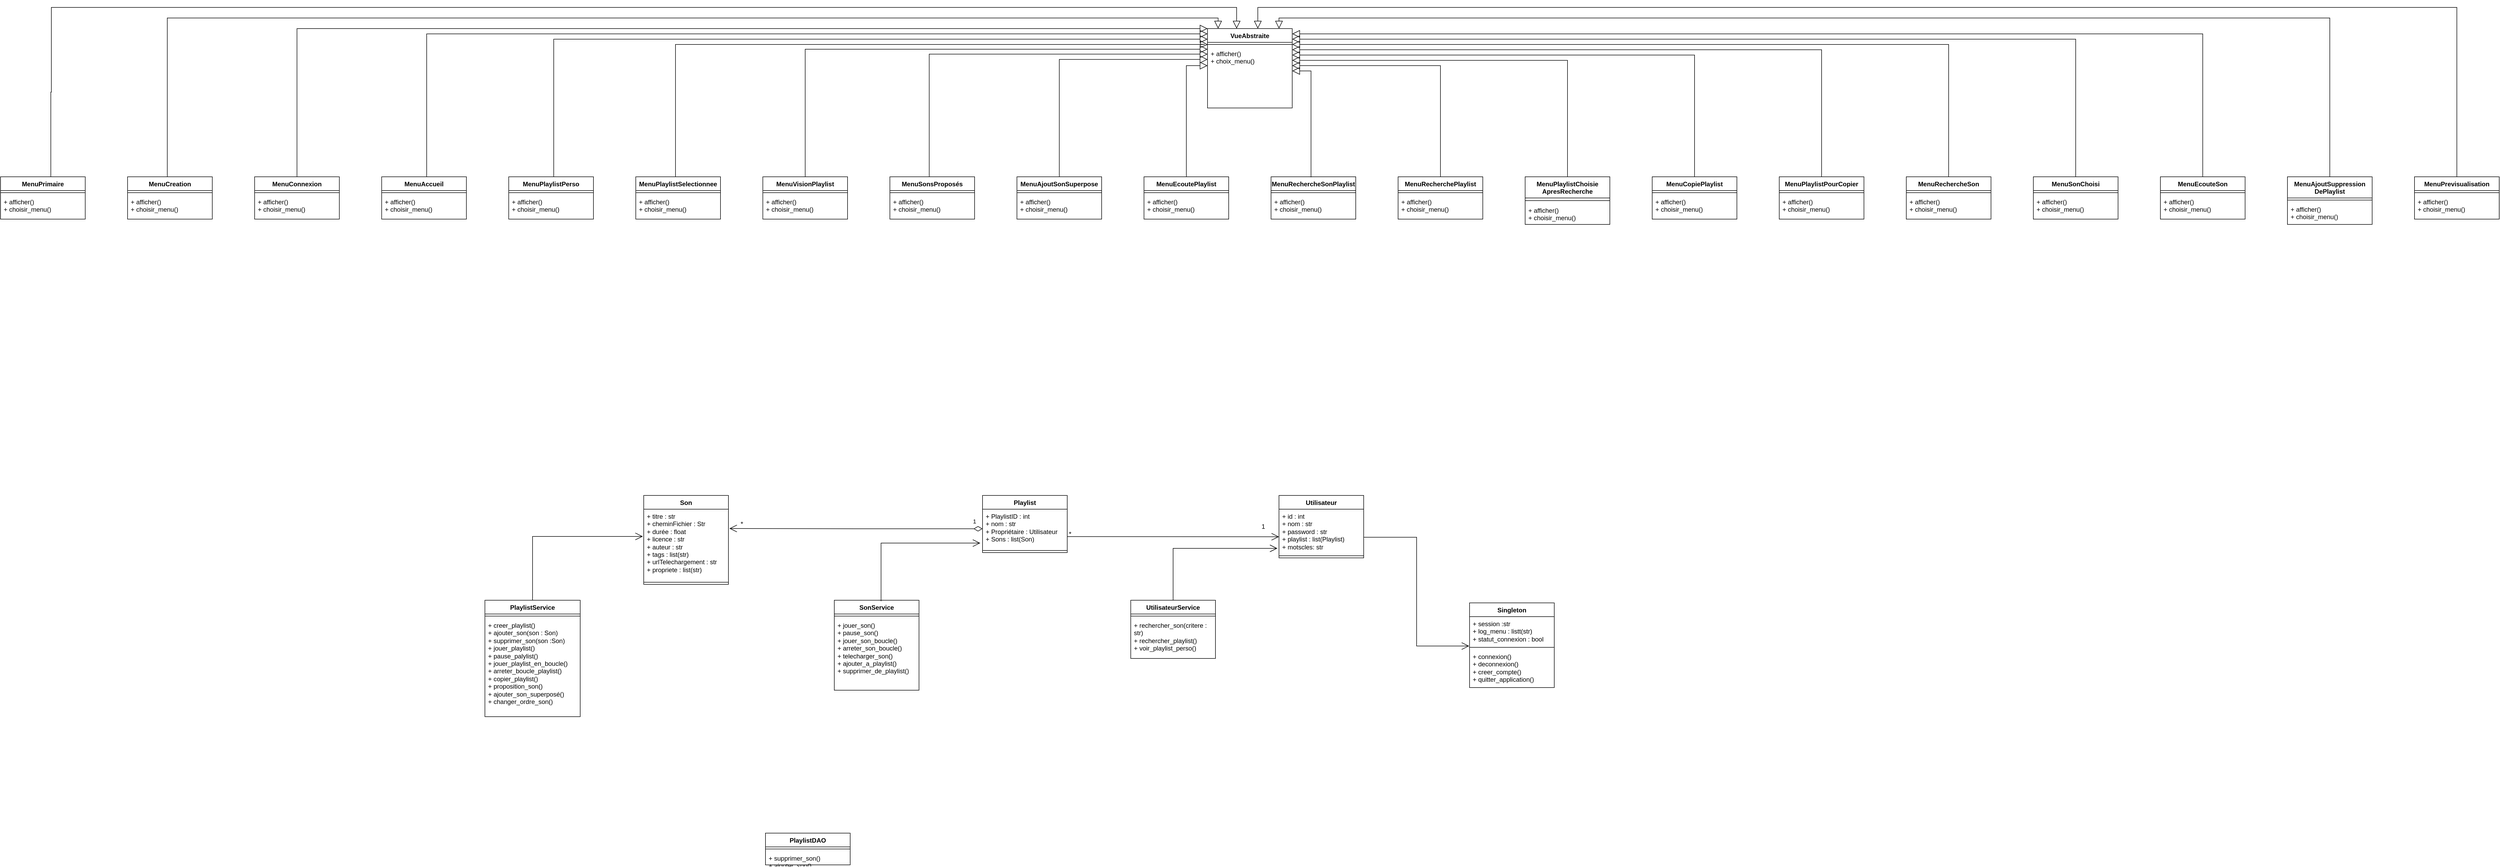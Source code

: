 <mxfile version="24.7.16">
  <diagram name="Page-1" id="YkMm7Xs3fdO-WcoQ4UKy">
    <mxGraphModel dx="5737" dy="1729" grid="1" gridSize="10" guides="1" tooltips="1" connect="1" arrows="1" fold="1" page="1" pageScale="1" pageWidth="850" pageHeight="1100" math="0" shadow="0">
      <root>
        <mxCell id="0" />
        <mxCell id="1" parent="0" />
        <mxCell id="OBUzETuTwTT7FDYmg9QH-1" value="VueAbstraite" style="swimlane;fontStyle=1;align=center;verticalAlign=top;childLayout=stackLayout;horizontal=1;startSize=26;horizontalStack=0;resizeParent=1;resizeParentMax=0;resizeLast=0;collapsible=1;marginBottom=0;whiteSpace=wrap;html=1;" parent="1" vertex="1">
          <mxGeometry x="345" y="80" width="160" height="150" as="geometry">
            <mxRectangle x="400" y="70" width="110" height="30" as="alternateBounds" />
          </mxGeometry>
        </mxCell>
        <mxCell id="OBUzETuTwTT7FDYmg9QH-3" value="" style="line;strokeWidth=1;fillColor=none;align=left;verticalAlign=middle;spacingTop=-1;spacingLeft=3;spacingRight=3;rotatable=0;labelPosition=right;points=[];portConstraint=eastwest;strokeColor=inherit;" parent="OBUzETuTwTT7FDYmg9QH-1" vertex="1">
          <mxGeometry y="26" width="160" height="8" as="geometry" />
        </mxCell>
        <mxCell id="OBUzETuTwTT7FDYmg9QH-4" value="+ afficher()&lt;div&gt;+ choix_menu()&lt;/div&gt;&lt;div&gt;&lt;br&gt;&lt;/div&gt;" style="text;strokeColor=none;fillColor=none;align=left;verticalAlign=top;spacingLeft=4;spacingRight=4;overflow=hidden;rotatable=0;points=[[0,0.5],[1,0.5]];portConstraint=eastwest;whiteSpace=wrap;html=1;" parent="OBUzETuTwTT7FDYmg9QH-1" vertex="1">
          <mxGeometry y="34" width="160" height="116" as="geometry" />
        </mxCell>
        <mxCell id="_fAM4kKF878NXFwFGAGp-5" value="MenuPrimaire" style="swimlane;fontStyle=1;align=center;verticalAlign=top;childLayout=stackLayout;horizontal=1;startSize=26;horizontalStack=0;resizeParent=1;resizeParentMax=0;resizeLast=0;collapsible=1;marginBottom=0;whiteSpace=wrap;html=1;" vertex="1" parent="1">
          <mxGeometry x="-1935" y="360" width="160" height="80" as="geometry" />
        </mxCell>
        <mxCell id="_fAM4kKF878NXFwFGAGp-7" value="" style="line;strokeWidth=1;fillColor=none;align=left;verticalAlign=middle;spacingTop=-1;spacingLeft=3;spacingRight=3;rotatable=0;labelPosition=right;points=[];portConstraint=eastwest;strokeColor=inherit;" vertex="1" parent="_fAM4kKF878NXFwFGAGp-5">
          <mxGeometry y="26" width="160" height="8" as="geometry" />
        </mxCell>
        <mxCell id="_fAM4kKF878NXFwFGAGp-8" value="+ afficher()&lt;div&gt;+ choisir_menu()&lt;/div&gt;&lt;div&gt;&lt;br&gt;&lt;/div&gt;" style="text;strokeColor=none;fillColor=none;align=left;verticalAlign=top;spacingLeft=4;spacingRight=4;overflow=hidden;rotatable=0;points=[[0,0.5],[1,0.5]];portConstraint=eastwest;whiteSpace=wrap;html=1;" vertex="1" parent="_fAM4kKF878NXFwFGAGp-5">
          <mxGeometry y="34" width="160" height="46" as="geometry" />
        </mxCell>
        <mxCell id="_fAM4kKF878NXFwFGAGp-9" value="MenuCreation" style="swimlane;fontStyle=1;align=center;verticalAlign=top;childLayout=stackLayout;horizontal=1;startSize=26;horizontalStack=0;resizeParent=1;resizeParentMax=0;resizeLast=0;collapsible=1;marginBottom=0;whiteSpace=wrap;html=1;" vertex="1" parent="1">
          <mxGeometry x="-1695" y="360" width="160" height="80" as="geometry" />
        </mxCell>
        <mxCell id="_fAM4kKF878NXFwFGAGp-10" value="" style="line;strokeWidth=1;fillColor=none;align=left;verticalAlign=middle;spacingTop=-1;spacingLeft=3;spacingRight=3;rotatable=0;labelPosition=right;points=[];portConstraint=eastwest;strokeColor=inherit;" vertex="1" parent="_fAM4kKF878NXFwFGAGp-9">
          <mxGeometry y="26" width="160" height="8" as="geometry" />
        </mxCell>
        <mxCell id="_fAM4kKF878NXFwFGAGp-11" value="+ afficher()&lt;div&gt;+ choisir_menu()&lt;/div&gt;&lt;div&gt;&lt;br&gt;&lt;/div&gt;" style="text;strokeColor=none;fillColor=none;align=left;verticalAlign=top;spacingLeft=4;spacingRight=4;overflow=hidden;rotatable=0;points=[[0,0.5],[1,0.5]];portConstraint=eastwest;whiteSpace=wrap;html=1;" vertex="1" parent="_fAM4kKF878NXFwFGAGp-9">
          <mxGeometry y="34" width="160" height="46" as="geometry" />
        </mxCell>
        <mxCell id="_fAM4kKF878NXFwFGAGp-12" value="MenuConnexion" style="swimlane;fontStyle=1;align=center;verticalAlign=top;childLayout=stackLayout;horizontal=1;startSize=26;horizontalStack=0;resizeParent=1;resizeParentMax=0;resizeLast=0;collapsible=1;marginBottom=0;whiteSpace=wrap;html=1;" vertex="1" parent="1">
          <mxGeometry x="-1455" y="360" width="160" height="80" as="geometry" />
        </mxCell>
        <mxCell id="_fAM4kKF878NXFwFGAGp-13" value="" style="line;strokeWidth=1;fillColor=none;align=left;verticalAlign=middle;spacingTop=-1;spacingLeft=3;spacingRight=3;rotatable=0;labelPosition=right;points=[];portConstraint=eastwest;strokeColor=inherit;" vertex="1" parent="_fAM4kKF878NXFwFGAGp-12">
          <mxGeometry y="26" width="160" height="8" as="geometry" />
        </mxCell>
        <mxCell id="_fAM4kKF878NXFwFGAGp-14" value="+ afficher()&lt;div&gt;+ choisir_menu()&lt;/div&gt;&lt;div&gt;&lt;br&gt;&lt;/div&gt;" style="text;strokeColor=none;fillColor=none;align=left;verticalAlign=top;spacingLeft=4;spacingRight=4;overflow=hidden;rotatable=0;points=[[0,0.5],[1,0.5]];portConstraint=eastwest;whiteSpace=wrap;html=1;" vertex="1" parent="_fAM4kKF878NXFwFGAGp-12">
          <mxGeometry y="34" width="160" height="46" as="geometry" />
        </mxCell>
        <mxCell id="_fAM4kKF878NXFwFGAGp-15" value="MenuAccueil" style="swimlane;fontStyle=1;align=center;verticalAlign=top;childLayout=stackLayout;horizontal=1;startSize=26;horizontalStack=0;resizeParent=1;resizeParentMax=0;resizeLast=0;collapsible=1;marginBottom=0;whiteSpace=wrap;html=1;" vertex="1" parent="1">
          <mxGeometry x="-1215" y="360" width="160" height="80" as="geometry" />
        </mxCell>
        <mxCell id="_fAM4kKF878NXFwFGAGp-16" value="" style="line;strokeWidth=1;fillColor=none;align=left;verticalAlign=middle;spacingTop=-1;spacingLeft=3;spacingRight=3;rotatable=0;labelPosition=right;points=[];portConstraint=eastwest;strokeColor=inherit;" vertex="1" parent="_fAM4kKF878NXFwFGAGp-15">
          <mxGeometry y="26" width="160" height="8" as="geometry" />
        </mxCell>
        <mxCell id="_fAM4kKF878NXFwFGAGp-17" value="+ afficher()&lt;div&gt;+ choisir_menu()&lt;/div&gt;&lt;div&gt;&lt;br&gt;&lt;/div&gt;" style="text;strokeColor=none;fillColor=none;align=left;verticalAlign=top;spacingLeft=4;spacingRight=4;overflow=hidden;rotatable=0;points=[[0,0.5],[1,0.5]];portConstraint=eastwest;whiteSpace=wrap;html=1;" vertex="1" parent="_fAM4kKF878NXFwFGAGp-15">
          <mxGeometry y="34" width="160" height="46" as="geometry" />
        </mxCell>
        <mxCell id="_fAM4kKF878NXFwFGAGp-18" value="MenuPlaylistPerso" style="swimlane;fontStyle=1;align=center;verticalAlign=top;childLayout=stackLayout;horizontal=1;startSize=26;horizontalStack=0;resizeParent=1;resizeParentMax=0;resizeLast=0;collapsible=1;marginBottom=0;whiteSpace=wrap;html=1;" vertex="1" parent="1">
          <mxGeometry x="-975" y="360" width="160" height="80" as="geometry" />
        </mxCell>
        <mxCell id="_fAM4kKF878NXFwFGAGp-19" value="" style="line;strokeWidth=1;fillColor=none;align=left;verticalAlign=middle;spacingTop=-1;spacingLeft=3;spacingRight=3;rotatable=0;labelPosition=right;points=[];portConstraint=eastwest;strokeColor=inherit;" vertex="1" parent="_fAM4kKF878NXFwFGAGp-18">
          <mxGeometry y="26" width="160" height="8" as="geometry" />
        </mxCell>
        <mxCell id="_fAM4kKF878NXFwFGAGp-20" value="+ afficher()&lt;div&gt;+ choisir_menu()&lt;/div&gt;&lt;div&gt;&lt;br&gt;&lt;/div&gt;" style="text;strokeColor=none;fillColor=none;align=left;verticalAlign=top;spacingLeft=4;spacingRight=4;overflow=hidden;rotatable=0;points=[[0,0.5],[1,0.5]];portConstraint=eastwest;whiteSpace=wrap;html=1;" vertex="1" parent="_fAM4kKF878NXFwFGAGp-18">
          <mxGeometry y="34" width="160" height="46" as="geometry" />
        </mxCell>
        <mxCell id="_fAM4kKF878NXFwFGAGp-21" value="MenuPlaylistSelectionnee" style="swimlane;fontStyle=1;align=center;verticalAlign=top;childLayout=stackLayout;horizontal=1;startSize=26;horizontalStack=0;resizeParent=1;resizeParentMax=0;resizeLast=0;collapsible=1;marginBottom=0;whiteSpace=wrap;html=1;" vertex="1" parent="1">
          <mxGeometry x="-735" y="360" width="160" height="80" as="geometry" />
        </mxCell>
        <mxCell id="_fAM4kKF878NXFwFGAGp-22" value="" style="line;strokeWidth=1;fillColor=none;align=left;verticalAlign=middle;spacingTop=-1;spacingLeft=3;spacingRight=3;rotatable=0;labelPosition=right;points=[];portConstraint=eastwest;strokeColor=inherit;" vertex="1" parent="_fAM4kKF878NXFwFGAGp-21">
          <mxGeometry y="26" width="160" height="8" as="geometry" />
        </mxCell>
        <mxCell id="_fAM4kKF878NXFwFGAGp-23" value="+ afficher()&lt;div&gt;+ choisir_menu()&lt;/div&gt;&lt;div&gt;&lt;br&gt;&lt;/div&gt;" style="text;strokeColor=none;fillColor=none;align=left;verticalAlign=top;spacingLeft=4;spacingRight=4;overflow=hidden;rotatable=0;points=[[0,0.5],[1,0.5]];portConstraint=eastwest;whiteSpace=wrap;html=1;" vertex="1" parent="_fAM4kKF878NXFwFGAGp-21">
          <mxGeometry y="34" width="160" height="46" as="geometry" />
        </mxCell>
        <mxCell id="_fAM4kKF878NXFwFGAGp-24" value="MenuVisionPlaylist" style="swimlane;fontStyle=1;align=center;verticalAlign=top;childLayout=stackLayout;horizontal=1;startSize=26;horizontalStack=0;resizeParent=1;resizeParentMax=0;resizeLast=0;collapsible=1;marginBottom=0;whiteSpace=wrap;html=1;" vertex="1" parent="1">
          <mxGeometry x="-495" y="360" width="160" height="80" as="geometry" />
        </mxCell>
        <mxCell id="_fAM4kKF878NXFwFGAGp-25" value="" style="line;strokeWidth=1;fillColor=none;align=left;verticalAlign=middle;spacingTop=-1;spacingLeft=3;spacingRight=3;rotatable=0;labelPosition=right;points=[];portConstraint=eastwest;strokeColor=inherit;" vertex="1" parent="_fAM4kKF878NXFwFGAGp-24">
          <mxGeometry y="26" width="160" height="8" as="geometry" />
        </mxCell>
        <mxCell id="_fAM4kKF878NXFwFGAGp-26" value="+ afficher()&lt;div&gt;+ choisir_menu()&lt;/div&gt;&lt;div&gt;&lt;br&gt;&lt;/div&gt;" style="text;strokeColor=none;fillColor=none;align=left;verticalAlign=top;spacingLeft=4;spacingRight=4;overflow=hidden;rotatable=0;points=[[0,0.5],[1,0.5]];portConstraint=eastwest;whiteSpace=wrap;html=1;" vertex="1" parent="_fAM4kKF878NXFwFGAGp-24">
          <mxGeometry y="34" width="160" height="46" as="geometry" />
        </mxCell>
        <mxCell id="_fAM4kKF878NXFwFGAGp-27" value="MenuSonsProposés" style="swimlane;fontStyle=1;align=center;verticalAlign=top;childLayout=stackLayout;horizontal=1;startSize=26;horizontalStack=0;resizeParent=1;resizeParentMax=0;resizeLast=0;collapsible=1;marginBottom=0;whiteSpace=wrap;html=1;" vertex="1" parent="1">
          <mxGeometry x="-255" y="360" width="160" height="80" as="geometry" />
        </mxCell>
        <mxCell id="_fAM4kKF878NXFwFGAGp-28" value="" style="line;strokeWidth=1;fillColor=none;align=left;verticalAlign=middle;spacingTop=-1;spacingLeft=3;spacingRight=3;rotatable=0;labelPosition=right;points=[];portConstraint=eastwest;strokeColor=inherit;" vertex="1" parent="_fAM4kKF878NXFwFGAGp-27">
          <mxGeometry y="26" width="160" height="8" as="geometry" />
        </mxCell>
        <mxCell id="_fAM4kKF878NXFwFGAGp-29" value="+ afficher()&lt;div&gt;+ choisir_menu()&lt;/div&gt;&lt;div&gt;&lt;br&gt;&lt;/div&gt;" style="text;strokeColor=none;fillColor=none;align=left;verticalAlign=top;spacingLeft=4;spacingRight=4;overflow=hidden;rotatable=0;points=[[0,0.5],[1,0.5]];portConstraint=eastwest;whiteSpace=wrap;html=1;" vertex="1" parent="_fAM4kKF878NXFwFGAGp-27">
          <mxGeometry y="34" width="160" height="46" as="geometry" />
        </mxCell>
        <mxCell id="_fAM4kKF878NXFwFGAGp-30" value="MenuAjoutSonSuperpose" style="swimlane;fontStyle=1;align=center;verticalAlign=top;childLayout=stackLayout;horizontal=1;startSize=26;horizontalStack=0;resizeParent=1;resizeParentMax=0;resizeLast=0;collapsible=1;marginBottom=0;whiteSpace=wrap;html=1;" vertex="1" parent="1">
          <mxGeometry x="-15" y="360" width="160" height="80" as="geometry" />
        </mxCell>
        <mxCell id="_fAM4kKF878NXFwFGAGp-31" value="" style="line;strokeWidth=1;fillColor=none;align=left;verticalAlign=middle;spacingTop=-1;spacingLeft=3;spacingRight=3;rotatable=0;labelPosition=right;points=[];portConstraint=eastwest;strokeColor=inherit;" vertex="1" parent="_fAM4kKF878NXFwFGAGp-30">
          <mxGeometry y="26" width="160" height="8" as="geometry" />
        </mxCell>
        <mxCell id="_fAM4kKF878NXFwFGAGp-32" value="+ afficher()&lt;div&gt;+ choisir_menu()&lt;/div&gt;&lt;div&gt;&lt;br&gt;&lt;/div&gt;" style="text;strokeColor=none;fillColor=none;align=left;verticalAlign=top;spacingLeft=4;spacingRight=4;overflow=hidden;rotatable=0;points=[[0,0.5],[1,0.5]];portConstraint=eastwest;whiteSpace=wrap;html=1;" vertex="1" parent="_fAM4kKF878NXFwFGAGp-30">
          <mxGeometry y="34" width="160" height="46" as="geometry" />
        </mxCell>
        <mxCell id="_fAM4kKF878NXFwFGAGp-34" value="MenuEcoutePlaylist" style="swimlane;fontStyle=1;align=center;verticalAlign=top;childLayout=stackLayout;horizontal=1;startSize=26;horizontalStack=0;resizeParent=1;resizeParentMax=0;resizeLast=0;collapsible=1;marginBottom=0;whiteSpace=wrap;html=1;" vertex="1" parent="1">
          <mxGeometry x="225" y="360" width="160" height="80" as="geometry" />
        </mxCell>
        <mxCell id="_fAM4kKF878NXFwFGAGp-35" value="" style="line;strokeWidth=1;fillColor=none;align=left;verticalAlign=middle;spacingTop=-1;spacingLeft=3;spacingRight=3;rotatable=0;labelPosition=right;points=[];portConstraint=eastwest;strokeColor=inherit;" vertex="1" parent="_fAM4kKF878NXFwFGAGp-34">
          <mxGeometry y="26" width="160" height="8" as="geometry" />
        </mxCell>
        <mxCell id="_fAM4kKF878NXFwFGAGp-36" value="+ afficher()&lt;div&gt;+ choisir_menu()&lt;/div&gt;&lt;div&gt;&lt;br&gt;&lt;/div&gt;" style="text;strokeColor=none;fillColor=none;align=left;verticalAlign=top;spacingLeft=4;spacingRight=4;overflow=hidden;rotatable=0;points=[[0,0.5],[1,0.5]];portConstraint=eastwest;whiteSpace=wrap;html=1;" vertex="1" parent="_fAM4kKF878NXFwFGAGp-34">
          <mxGeometry y="34" width="160" height="46" as="geometry" />
        </mxCell>
        <mxCell id="_fAM4kKF878NXFwFGAGp-37" value="MenuRechercheSonPlaylist" style="swimlane;fontStyle=1;align=center;verticalAlign=top;childLayout=stackLayout;horizontal=1;startSize=26;horizontalStack=0;resizeParent=1;resizeParentMax=0;resizeLast=0;collapsible=1;marginBottom=0;whiteSpace=wrap;html=1;" vertex="1" parent="1">
          <mxGeometry x="465" y="360" width="160" height="80" as="geometry" />
        </mxCell>
        <mxCell id="_fAM4kKF878NXFwFGAGp-38" value="" style="line;strokeWidth=1;fillColor=none;align=left;verticalAlign=middle;spacingTop=-1;spacingLeft=3;spacingRight=3;rotatable=0;labelPosition=right;points=[];portConstraint=eastwest;strokeColor=inherit;" vertex="1" parent="_fAM4kKF878NXFwFGAGp-37">
          <mxGeometry y="26" width="160" height="8" as="geometry" />
        </mxCell>
        <mxCell id="_fAM4kKF878NXFwFGAGp-39" value="+ afficher()&lt;div&gt;+ choisir_menu()&lt;/div&gt;&lt;div&gt;&lt;br&gt;&lt;/div&gt;" style="text;strokeColor=none;fillColor=none;align=left;verticalAlign=top;spacingLeft=4;spacingRight=4;overflow=hidden;rotatable=0;points=[[0,0.5],[1,0.5]];portConstraint=eastwest;whiteSpace=wrap;html=1;" vertex="1" parent="_fAM4kKF878NXFwFGAGp-37">
          <mxGeometry y="34" width="160" height="46" as="geometry" />
        </mxCell>
        <mxCell id="_fAM4kKF878NXFwFGAGp-40" value="MenuRecherchePlaylist" style="swimlane;fontStyle=1;align=center;verticalAlign=top;childLayout=stackLayout;horizontal=1;startSize=26;horizontalStack=0;resizeParent=1;resizeParentMax=0;resizeLast=0;collapsible=1;marginBottom=0;whiteSpace=wrap;html=1;" vertex="1" parent="1">
          <mxGeometry x="705" y="360" width="160" height="80" as="geometry" />
        </mxCell>
        <mxCell id="_fAM4kKF878NXFwFGAGp-41" value="" style="line;strokeWidth=1;fillColor=none;align=left;verticalAlign=middle;spacingTop=-1;spacingLeft=3;spacingRight=3;rotatable=0;labelPosition=right;points=[];portConstraint=eastwest;strokeColor=inherit;" vertex="1" parent="_fAM4kKF878NXFwFGAGp-40">
          <mxGeometry y="26" width="160" height="8" as="geometry" />
        </mxCell>
        <mxCell id="_fAM4kKF878NXFwFGAGp-42" value="+ afficher()&lt;div&gt;+ choisir_menu()&lt;/div&gt;&lt;div&gt;&lt;br&gt;&lt;/div&gt;" style="text;strokeColor=none;fillColor=none;align=left;verticalAlign=top;spacingLeft=4;spacingRight=4;overflow=hidden;rotatable=0;points=[[0,0.5],[1,0.5]];portConstraint=eastwest;whiteSpace=wrap;html=1;" vertex="1" parent="_fAM4kKF878NXFwFGAGp-40">
          <mxGeometry y="34" width="160" height="46" as="geometry" />
        </mxCell>
        <mxCell id="_fAM4kKF878NXFwFGAGp-43" value="MenuPlaylistChoisie&lt;br&gt;ApresRecherche" style="swimlane;fontStyle=1;align=center;verticalAlign=top;childLayout=stackLayout;horizontal=1;startSize=40;horizontalStack=0;resizeParent=1;resizeParentMax=0;resizeLast=0;collapsible=1;marginBottom=0;whiteSpace=wrap;html=1;" vertex="1" parent="1">
          <mxGeometry x="945" y="360" width="160" height="90" as="geometry" />
        </mxCell>
        <mxCell id="_fAM4kKF878NXFwFGAGp-44" value="" style="line;strokeWidth=1;fillColor=none;align=left;verticalAlign=middle;spacingTop=-1;spacingLeft=3;spacingRight=3;rotatable=0;labelPosition=right;points=[];portConstraint=eastwest;strokeColor=inherit;" vertex="1" parent="_fAM4kKF878NXFwFGAGp-43">
          <mxGeometry y="40" width="160" height="10" as="geometry" />
        </mxCell>
        <mxCell id="_fAM4kKF878NXFwFGAGp-45" value="+ afficher()&lt;div&gt;+ choisir_menu()&lt;/div&gt;&lt;div&gt;&lt;br&gt;&lt;/div&gt;" style="text;strokeColor=none;fillColor=none;align=left;verticalAlign=top;spacingLeft=4;spacingRight=4;overflow=hidden;rotatable=0;points=[[0,0.5],[1,0.5]];portConstraint=eastwest;whiteSpace=wrap;html=1;" vertex="1" parent="_fAM4kKF878NXFwFGAGp-43">
          <mxGeometry y="50" width="160" height="40" as="geometry" />
        </mxCell>
        <mxCell id="_fAM4kKF878NXFwFGAGp-46" value="MenuCopiePlaylist" style="swimlane;fontStyle=1;align=center;verticalAlign=top;childLayout=stackLayout;horizontal=1;startSize=26;horizontalStack=0;resizeParent=1;resizeParentMax=0;resizeLast=0;collapsible=1;marginBottom=0;whiteSpace=wrap;html=1;" vertex="1" parent="1">
          <mxGeometry x="1185" y="360" width="160" height="80" as="geometry" />
        </mxCell>
        <mxCell id="_fAM4kKF878NXFwFGAGp-47" value="" style="line;strokeWidth=1;fillColor=none;align=left;verticalAlign=middle;spacingTop=-1;spacingLeft=3;spacingRight=3;rotatable=0;labelPosition=right;points=[];portConstraint=eastwest;strokeColor=inherit;" vertex="1" parent="_fAM4kKF878NXFwFGAGp-46">
          <mxGeometry y="26" width="160" height="8" as="geometry" />
        </mxCell>
        <mxCell id="_fAM4kKF878NXFwFGAGp-48" value="+ afficher()&lt;div&gt;+ choisir_menu()&lt;/div&gt;&lt;div&gt;&lt;br&gt;&lt;/div&gt;" style="text;strokeColor=none;fillColor=none;align=left;verticalAlign=top;spacingLeft=4;spacingRight=4;overflow=hidden;rotatable=0;points=[[0,0.5],[1,0.5]];portConstraint=eastwest;whiteSpace=wrap;html=1;" vertex="1" parent="_fAM4kKF878NXFwFGAGp-46">
          <mxGeometry y="34" width="160" height="46" as="geometry" />
        </mxCell>
        <mxCell id="_fAM4kKF878NXFwFGAGp-49" value="MenuPlaylistPourCopier" style="swimlane;fontStyle=1;align=center;verticalAlign=top;childLayout=stackLayout;horizontal=1;startSize=26;horizontalStack=0;resizeParent=1;resizeParentMax=0;resizeLast=0;collapsible=1;marginBottom=0;whiteSpace=wrap;html=1;" vertex="1" parent="1">
          <mxGeometry x="1425" y="360" width="160" height="80" as="geometry" />
        </mxCell>
        <mxCell id="_fAM4kKF878NXFwFGAGp-50" value="" style="line;strokeWidth=1;fillColor=none;align=left;verticalAlign=middle;spacingTop=-1;spacingLeft=3;spacingRight=3;rotatable=0;labelPosition=right;points=[];portConstraint=eastwest;strokeColor=inherit;" vertex="1" parent="_fAM4kKF878NXFwFGAGp-49">
          <mxGeometry y="26" width="160" height="8" as="geometry" />
        </mxCell>
        <mxCell id="_fAM4kKF878NXFwFGAGp-51" value="+ afficher()&lt;div&gt;+ choisir_menu()&lt;/div&gt;&lt;div&gt;&lt;br&gt;&lt;/div&gt;" style="text;strokeColor=none;fillColor=none;align=left;verticalAlign=top;spacingLeft=4;spacingRight=4;overflow=hidden;rotatable=0;points=[[0,0.5],[1,0.5]];portConstraint=eastwest;whiteSpace=wrap;html=1;" vertex="1" parent="_fAM4kKF878NXFwFGAGp-49">
          <mxGeometry y="34" width="160" height="46" as="geometry" />
        </mxCell>
        <mxCell id="_fAM4kKF878NXFwFGAGp-52" value="MenuRechercheSon" style="swimlane;fontStyle=1;align=center;verticalAlign=top;childLayout=stackLayout;horizontal=1;startSize=26;horizontalStack=0;resizeParent=1;resizeParentMax=0;resizeLast=0;collapsible=1;marginBottom=0;whiteSpace=wrap;html=1;" vertex="1" parent="1">
          <mxGeometry x="1665" y="360" width="160" height="80" as="geometry" />
        </mxCell>
        <mxCell id="_fAM4kKF878NXFwFGAGp-53" value="" style="line;strokeWidth=1;fillColor=none;align=left;verticalAlign=middle;spacingTop=-1;spacingLeft=3;spacingRight=3;rotatable=0;labelPosition=right;points=[];portConstraint=eastwest;strokeColor=inherit;" vertex="1" parent="_fAM4kKF878NXFwFGAGp-52">
          <mxGeometry y="26" width="160" height="8" as="geometry" />
        </mxCell>
        <mxCell id="_fAM4kKF878NXFwFGAGp-54" value="+ afficher()&lt;div&gt;+ choisir_menu()&lt;/div&gt;&lt;div&gt;&lt;br&gt;&lt;/div&gt;" style="text;strokeColor=none;fillColor=none;align=left;verticalAlign=top;spacingLeft=4;spacingRight=4;overflow=hidden;rotatable=0;points=[[0,0.5],[1,0.5]];portConstraint=eastwest;whiteSpace=wrap;html=1;" vertex="1" parent="_fAM4kKF878NXFwFGAGp-52">
          <mxGeometry y="34" width="160" height="46" as="geometry" />
        </mxCell>
        <mxCell id="_fAM4kKF878NXFwFGAGp-56" value="MenuSonChoisi" style="swimlane;fontStyle=1;align=center;verticalAlign=top;childLayout=stackLayout;horizontal=1;startSize=26;horizontalStack=0;resizeParent=1;resizeParentMax=0;resizeLast=0;collapsible=1;marginBottom=0;whiteSpace=wrap;html=1;" vertex="1" parent="1">
          <mxGeometry x="1905" y="360" width="160" height="80" as="geometry" />
        </mxCell>
        <mxCell id="_fAM4kKF878NXFwFGAGp-57" value="" style="line;strokeWidth=1;fillColor=none;align=left;verticalAlign=middle;spacingTop=-1;spacingLeft=3;spacingRight=3;rotatable=0;labelPosition=right;points=[];portConstraint=eastwest;strokeColor=inherit;" vertex="1" parent="_fAM4kKF878NXFwFGAGp-56">
          <mxGeometry y="26" width="160" height="8" as="geometry" />
        </mxCell>
        <mxCell id="_fAM4kKF878NXFwFGAGp-58" value="+ afficher()&lt;div&gt;+ choisir_menu()&lt;/div&gt;&lt;div&gt;&lt;br&gt;&lt;/div&gt;" style="text;strokeColor=none;fillColor=none;align=left;verticalAlign=top;spacingLeft=4;spacingRight=4;overflow=hidden;rotatable=0;points=[[0,0.5],[1,0.5]];portConstraint=eastwest;whiteSpace=wrap;html=1;" vertex="1" parent="_fAM4kKF878NXFwFGAGp-56">
          <mxGeometry y="34" width="160" height="46" as="geometry" />
        </mxCell>
        <mxCell id="_fAM4kKF878NXFwFGAGp-62" value="MenuEcouteSon" style="swimlane;fontStyle=1;align=center;verticalAlign=top;childLayout=stackLayout;horizontal=1;startSize=26;horizontalStack=0;resizeParent=1;resizeParentMax=0;resizeLast=0;collapsible=1;marginBottom=0;whiteSpace=wrap;html=1;" vertex="1" parent="1">
          <mxGeometry x="2145" y="360" width="160" height="80" as="geometry" />
        </mxCell>
        <mxCell id="_fAM4kKF878NXFwFGAGp-63" value="" style="line;strokeWidth=1;fillColor=none;align=left;verticalAlign=middle;spacingTop=-1;spacingLeft=3;spacingRight=3;rotatable=0;labelPosition=right;points=[];portConstraint=eastwest;strokeColor=inherit;" vertex="1" parent="_fAM4kKF878NXFwFGAGp-62">
          <mxGeometry y="26" width="160" height="8" as="geometry" />
        </mxCell>
        <mxCell id="_fAM4kKF878NXFwFGAGp-64" value="+ afficher()&lt;div&gt;+ choisir_menu()&lt;/div&gt;&lt;div&gt;&lt;br&gt;&lt;/div&gt;" style="text;strokeColor=none;fillColor=none;align=left;verticalAlign=top;spacingLeft=4;spacingRight=4;overflow=hidden;rotatable=0;points=[[0,0.5],[1,0.5]];portConstraint=eastwest;whiteSpace=wrap;html=1;" vertex="1" parent="_fAM4kKF878NXFwFGAGp-62">
          <mxGeometry y="34" width="160" height="46" as="geometry" />
        </mxCell>
        <mxCell id="_fAM4kKF878NXFwFGAGp-65" value="MenuAjoutSuppression&lt;br&gt;DePlaylist" style="swimlane;fontStyle=1;align=center;verticalAlign=top;childLayout=stackLayout;horizontal=1;startSize=40;horizontalStack=0;resizeParent=1;resizeParentMax=0;resizeLast=0;collapsible=1;marginBottom=0;whiteSpace=wrap;html=1;" vertex="1" parent="1">
          <mxGeometry x="2385" y="360" width="160" height="90" as="geometry" />
        </mxCell>
        <mxCell id="_fAM4kKF878NXFwFGAGp-66" value="" style="line;strokeWidth=1;fillColor=none;align=left;verticalAlign=middle;spacingTop=-1;spacingLeft=3;spacingRight=3;rotatable=0;labelPosition=right;points=[];portConstraint=eastwest;strokeColor=inherit;" vertex="1" parent="_fAM4kKF878NXFwFGAGp-65">
          <mxGeometry y="40" width="160" height="8" as="geometry" />
        </mxCell>
        <mxCell id="_fAM4kKF878NXFwFGAGp-67" value="+ afficher()&lt;div&gt;+ choisir_menu()&lt;/div&gt;&lt;div&gt;&lt;br&gt;&lt;/div&gt;" style="text;strokeColor=none;fillColor=none;align=left;verticalAlign=top;spacingLeft=4;spacingRight=4;overflow=hidden;rotatable=0;points=[[0,0.5],[1,0.5]];portConstraint=eastwest;whiteSpace=wrap;html=1;" vertex="1" parent="_fAM4kKF878NXFwFGAGp-65">
          <mxGeometry y="48" width="160" height="42" as="geometry" />
        </mxCell>
        <mxCell id="_fAM4kKF878NXFwFGAGp-68" value="MenuPrevisualisation" style="swimlane;fontStyle=1;align=center;verticalAlign=top;childLayout=stackLayout;horizontal=1;startSize=26;horizontalStack=0;resizeParent=1;resizeParentMax=0;resizeLast=0;collapsible=1;marginBottom=0;whiteSpace=wrap;html=1;" vertex="1" parent="1">
          <mxGeometry x="2625" y="360" width="160" height="80" as="geometry" />
        </mxCell>
        <mxCell id="_fAM4kKF878NXFwFGAGp-69" value="" style="line;strokeWidth=1;fillColor=none;align=left;verticalAlign=middle;spacingTop=-1;spacingLeft=3;spacingRight=3;rotatable=0;labelPosition=right;points=[];portConstraint=eastwest;strokeColor=inherit;" vertex="1" parent="_fAM4kKF878NXFwFGAGp-68">
          <mxGeometry y="26" width="160" height="8" as="geometry" />
        </mxCell>
        <mxCell id="_fAM4kKF878NXFwFGAGp-70" value="+ afficher()&lt;div&gt;+ choisir_menu()&lt;/div&gt;&lt;div&gt;&lt;br&gt;&lt;/div&gt;" style="text;strokeColor=none;fillColor=none;align=left;verticalAlign=top;spacingLeft=4;spacingRight=4;overflow=hidden;rotatable=0;points=[[0,0.5],[1,0.5]];portConstraint=eastwest;whiteSpace=wrap;html=1;" vertex="1" parent="_fAM4kKF878NXFwFGAGp-68">
          <mxGeometry y="34" width="160" height="46" as="geometry" />
        </mxCell>
        <mxCell id="_fAM4kKF878NXFwFGAGp-74" value="" style="endArrow=block;endFill=0;endSize=12;html=1;rounded=0;exitX=0.5;exitY=0;exitDx=0;exitDy=0;edgeStyle=orthogonalEdgeStyle;entryX=0.25;entryY=0;entryDx=0;entryDy=0;" edge="1" parent="1">
          <mxGeometry width="160" relative="1" as="geometry">
            <mxPoint x="-1840" y="360" as="sourcePoint" />
            <mxPoint x="400" y="80" as="targetPoint" />
            <Array as="points">
              <mxPoint x="-1840" y="200" />
              <mxPoint x="-1839" y="200" />
              <mxPoint x="-1839" y="40" />
              <mxPoint x="400" y="40" />
            </Array>
          </mxGeometry>
        </mxCell>
        <mxCell id="_fAM4kKF878NXFwFGAGp-75" value="" style="endArrow=block;endFill=0;endSize=12;html=1;rounded=0;edgeStyle=orthogonalEdgeStyle;entryX=0.25;entryY=0;entryDx=0;entryDy=0;exitX=0.5;exitY=0;exitDx=0;exitDy=0;" edge="1" parent="1">
          <mxGeometry width="160" relative="1" as="geometry">
            <mxPoint x="-1620" y="360.0" as="sourcePoint" />
            <mxPoint x="365" y="80" as="targetPoint" />
            <Array as="points">
              <mxPoint x="-1620" y="60" />
              <mxPoint x="365" y="60" />
            </Array>
          </mxGeometry>
        </mxCell>
        <mxCell id="_fAM4kKF878NXFwFGAGp-77" value="" style="endArrow=block;endFill=0;endSize=12;html=1;rounded=0;edgeStyle=orthogonalEdgeStyle;exitX=0.5;exitY=0;exitDx=0;exitDy=0;" edge="1" parent="1" source="_fAM4kKF878NXFwFGAGp-12">
          <mxGeometry width="160" relative="1" as="geometry">
            <mxPoint x="-1665" y="390" as="sourcePoint" />
            <mxPoint x="345" y="80" as="targetPoint" />
            <Array as="points">
              <mxPoint x="-1375" y="80" />
            </Array>
          </mxGeometry>
        </mxCell>
        <mxCell id="_fAM4kKF878NXFwFGAGp-78" value="" style="endArrow=block;endFill=0;endSize=12;html=1;rounded=0;edgeStyle=orthogonalEdgeStyle;exitX=0.5;exitY=0;exitDx=0;exitDy=0;" edge="1" parent="1">
          <mxGeometry width="160" relative="1" as="geometry">
            <mxPoint x="-1130" y="360" as="sourcePoint" />
            <mxPoint x="345" y="90" as="targetPoint" />
            <Array as="points">
              <mxPoint x="-1130" y="90" />
            </Array>
          </mxGeometry>
        </mxCell>
        <mxCell id="_fAM4kKF878NXFwFGAGp-79" value="" style="endArrow=block;endFill=0;endSize=12;html=1;rounded=0;edgeStyle=orthogonalEdgeStyle;exitX=0.5;exitY=0;exitDx=0;exitDy=0;" edge="1" parent="1">
          <mxGeometry width="160" relative="1" as="geometry">
            <mxPoint x="-890" y="360" as="sourcePoint" />
            <mxPoint x="345" y="100" as="targetPoint" />
            <Array as="points">
              <mxPoint x="-890" y="100" />
            </Array>
          </mxGeometry>
        </mxCell>
        <mxCell id="_fAM4kKF878NXFwFGAGp-81" value="" style="endArrow=block;endFill=0;endSize=12;html=1;rounded=0;edgeStyle=orthogonalEdgeStyle;exitX=0.5;exitY=0;exitDx=0;exitDy=0;entryX=0.003;entryY=0.538;entryDx=0;entryDy=0;entryPerimeter=0;" edge="1" parent="1" target="OBUzETuTwTT7FDYmg9QH-3">
          <mxGeometry width="160" relative="1" as="geometry">
            <mxPoint x="-660" y="360" as="sourcePoint" />
            <mxPoint x="340" y="119.452" as="targetPoint" />
            <Array as="points">
              <mxPoint x="-660" y="110" />
              <mxPoint x="340" y="110" />
            </Array>
          </mxGeometry>
        </mxCell>
        <mxCell id="_fAM4kKF878NXFwFGAGp-82" value="" style="endArrow=block;endFill=0;endSize=12;html=1;rounded=0;edgeStyle=orthogonalEdgeStyle;exitX=0.5;exitY=0;exitDx=0;exitDy=0;entryX=0;entryY=0.047;entryDx=0;entryDy=0;entryPerimeter=0;" edge="1" parent="1" source="_fAM4kKF878NXFwFGAGp-24">
          <mxGeometry width="160" relative="1" as="geometry">
            <mxPoint x="-425" y="360" as="sourcePoint" />
            <mxPoint x="345" y="119" as="targetPoint" />
            <Array as="points">
              <mxPoint x="-415" y="119" />
            </Array>
          </mxGeometry>
        </mxCell>
        <mxCell id="_fAM4kKF878NXFwFGAGp-84" value="" style="endArrow=block;endFill=0;endSize=12;html=1;rounded=0;edgeStyle=orthogonalEdgeStyle;exitX=0.527;exitY=0.009;exitDx=0;exitDy=0;entryX=0;entryY=0.047;entryDx=0;entryDy=0;entryPerimeter=0;exitPerimeter=0;" edge="1" parent="1">
          <mxGeometry width="160" relative="1" as="geometry">
            <mxPoint x="-180.68" y="360" as="sourcePoint" />
            <mxPoint x="345" y="128.28" as="targetPoint" />
            <Array as="points">
              <mxPoint x="-181" y="128.28" />
            </Array>
          </mxGeometry>
        </mxCell>
        <mxCell id="_fAM4kKF878NXFwFGAGp-85" value="" style="endArrow=block;endFill=0;endSize=12;html=1;rounded=0;edgeStyle=orthogonalEdgeStyle;exitX=0.5;exitY=0;exitDx=0;exitDy=0;entryX=0;entryY=0.047;entryDx=0;entryDy=0;entryPerimeter=0;" edge="1" parent="1" source="_fAM4kKF878NXFwFGAGp-30">
          <mxGeometry width="160" relative="1" as="geometry">
            <mxPoint x="-180.68" y="370" as="sourcePoint" />
            <mxPoint x="345" y="138.28" as="targetPoint" />
            <Array as="points">
              <mxPoint x="65" y="138" />
            </Array>
          </mxGeometry>
        </mxCell>
        <mxCell id="_fAM4kKF878NXFwFGAGp-86" value="" style="endArrow=block;endFill=0;endSize=12;html=1;rounded=0;edgeStyle=orthogonalEdgeStyle;entryX=0;entryY=0.047;entryDx=0;entryDy=0;entryPerimeter=0;exitX=0.5;exitY=0;exitDx=0;exitDy=0;" edge="1" parent="1" source="_fAM4kKF878NXFwFGAGp-34">
          <mxGeometry width="160" relative="1" as="geometry">
            <mxPoint x="-60" y="360" as="sourcePoint" />
            <mxPoint x="345" y="150" as="targetPoint" />
            <Array as="points">
              <mxPoint x="305" y="150" />
            </Array>
          </mxGeometry>
        </mxCell>
        <mxCell id="_fAM4kKF878NXFwFGAGp-87" value="" style="endArrow=block;endFill=0;endSize=12;html=1;rounded=0;edgeStyle=orthogonalEdgeStyle;exitX=0.472;exitY=0.011;exitDx=0;exitDy=0;exitPerimeter=0;" edge="1" parent="1" source="_fAM4kKF878NXFwFGAGp-37">
          <mxGeometry width="160" relative="1" as="geometry">
            <mxPoint x="540" y="360" as="sourcePoint" />
            <mxPoint x="505" y="160" as="targetPoint" />
            <Array as="points">
              <mxPoint x="541" y="160" />
            </Array>
          </mxGeometry>
        </mxCell>
        <mxCell id="_fAM4kKF878NXFwFGAGp-88" value="" style="endArrow=block;endFill=0;endSize=12;html=1;rounded=0;edgeStyle=orthogonalEdgeStyle;exitX=0.5;exitY=0;exitDx=0;exitDy=0;" edge="1" parent="1" source="_fAM4kKF878NXFwFGAGp-40">
          <mxGeometry width="160" relative="1" as="geometry">
            <mxPoint x="640" y="330" as="sourcePoint" />
            <mxPoint x="505" y="150" as="targetPoint" />
            <Array as="points">
              <mxPoint x="785" y="150" />
            </Array>
          </mxGeometry>
        </mxCell>
        <mxCell id="_fAM4kKF878NXFwFGAGp-89" value="" style="endArrow=block;endFill=0;endSize=12;html=1;rounded=0;edgeStyle=orthogonalEdgeStyle;exitX=0.5;exitY=0;exitDx=0;exitDy=0;" edge="1" parent="1" source="_fAM4kKF878NXFwFGAGp-43">
          <mxGeometry width="160" relative="1" as="geometry">
            <mxPoint x="785" y="350" as="sourcePoint" />
            <mxPoint x="505" y="140" as="targetPoint" />
            <Array as="points">
              <mxPoint x="1025" y="140" />
            </Array>
          </mxGeometry>
        </mxCell>
        <mxCell id="_fAM4kKF878NXFwFGAGp-90" value="" style="endArrow=block;endFill=0;endSize=12;html=1;rounded=0;edgeStyle=orthogonalEdgeStyle;exitX=0.5;exitY=0;exitDx=0;exitDy=0;" edge="1" parent="1" source="_fAM4kKF878NXFwFGAGp-46">
          <mxGeometry width="160" relative="1" as="geometry">
            <mxPoint x="1025" y="350" as="sourcePoint" />
            <mxPoint x="505" y="130" as="targetPoint" />
            <Array as="points">
              <mxPoint x="1265" y="130" />
            </Array>
          </mxGeometry>
        </mxCell>
        <mxCell id="_fAM4kKF878NXFwFGAGp-91" value="" style="endArrow=block;endFill=0;endSize=12;html=1;rounded=0;edgeStyle=orthogonalEdgeStyle;exitX=0.5;exitY=0;exitDx=0;exitDy=0;" edge="1" parent="1" source="_fAM4kKF878NXFwFGAGp-49">
          <mxGeometry width="160" relative="1" as="geometry">
            <mxPoint x="1265" y="350" as="sourcePoint" />
            <mxPoint x="505" y="120" as="targetPoint" />
            <Array as="points">
              <mxPoint x="1505" y="120" />
            </Array>
          </mxGeometry>
        </mxCell>
        <mxCell id="_fAM4kKF878NXFwFGAGp-92" value="" style="endArrow=block;endFill=0;endSize=12;html=1;rounded=0;edgeStyle=orthogonalEdgeStyle;exitX=0.5;exitY=0;exitDx=0;exitDy=0;" edge="1" parent="1" source="_fAM4kKF878NXFwFGAGp-52">
          <mxGeometry width="160" relative="1" as="geometry">
            <mxPoint x="1505" y="350" as="sourcePoint" />
            <mxPoint x="505" y="110" as="targetPoint" />
            <Array as="points">
              <mxPoint x="1745" y="110" />
            </Array>
          </mxGeometry>
        </mxCell>
        <mxCell id="_fAM4kKF878NXFwFGAGp-93" value="" style="endArrow=block;endFill=0;endSize=12;html=1;rounded=0;edgeStyle=orthogonalEdgeStyle;exitX=0.5;exitY=0;exitDx=0;exitDy=0;" edge="1" parent="1" source="_fAM4kKF878NXFwFGAGp-56">
          <mxGeometry width="160" relative="1" as="geometry">
            <mxPoint x="1975" y="340" as="sourcePoint" />
            <mxPoint x="505" y="100" as="targetPoint" />
            <Array as="points">
              <mxPoint x="1985" y="100" />
            </Array>
          </mxGeometry>
        </mxCell>
        <mxCell id="_fAM4kKF878NXFwFGAGp-94" value="" style="endArrow=block;endFill=0;endSize=12;html=1;rounded=0;edgeStyle=orthogonalEdgeStyle;exitX=0.5;exitY=0;exitDx=0;exitDy=0;" edge="1" parent="1" source="_fAM4kKF878NXFwFGAGp-62">
          <mxGeometry width="160" relative="1" as="geometry">
            <mxPoint x="1745" y="340" as="sourcePoint" />
            <mxPoint x="505" y="90" as="targetPoint" />
            <Array as="points">
              <mxPoint x="2225" y="90" />
            </Array>
          </mxGeometry>
        </mxCell>
        <mxCell id="_fAM4kKF878NXFwFGAGp-95" value="" style="endArrow=block;endFill=0;endSize=12;html=1;rounded=0;edgeStyle=orthogonalEdgeStyle;exitX=0.5;exitY=0;exitDx=0;exitDy=0;entryX=0.594;entryY=0;entryDx=0;entryDy=0;entryPerimeter=0;" edge="1" parent="1" source="_fAM4kKF878NXFwFGAGp-68" target="OBUzETuTwTT7FDYmg9QH-1">
          <mxGeometry width="160" relative="1" as="geometry">
            <mxPoint x="2250" y="320" as="sourcePoint" />
            <mxPoint x="530" y="50" as="targetPoint" />
            <Array as="points">
              <mxPoint x="2705" y="40" />
              <mxPoint x="440" y="40" />
            </Array>
          </mxGeometry>
        </mxCell>
        <mxCell id="_fAM4kKF878NXFwFGAGp-96" value="" style="endArrow=block;endFill=0;endSize=12;html=1;rounded=0;edgeStyle=orthogonalEdgeStyle;exitX=0.5;exitY=0;exitDx=0;exitDy=0;entryX=0.844;entryY=0;entryDx=0;entryDy=0;entryPerimeter=0;" edge="1" parent="1" source="_fAM4kKF878NXFwFGAGp-65" target="OBUzETuTwTT7FDYmg9QH-1">
          <mxGeometry width="160" relative="1" as="geometry">
            <mxPoint x="2240" y="330" as="sourcePoint" />
            <mxPoint x="520" y="60" as="targetPoint" />
            <Array as="points">
              <mxPoint x="2465" y="60" />
              <mxPoint x="480" y="60" />
            </Array>
          </mxGeometry>
        </mxCell>
        <mxCell id="_fAM4kKF878NXFwFGAGp-97" value="Playlist" style="swimlane;fontStyle=1;align=center;verticalAlign=top;childLayout=stackLayout;horizontal=1;startSize=26;horizontalStack=0;resizeParent=1;resizeParentMax=0;resizeLast=0;collapsible=1;marginBottom=0;whiteSpace=wrap;html=1;" vertex="1" parent="1">
          <mxGeometry x="-80" y="962" width="160" height="108" as="geometry" />
        </mxCell>
        <mxCell id="_fAM4kKF878NXFwFGAGp-98" value="+ PlaylistID : int&lt;div&gt;+ nom : str&lt;/div&gt;&lt;div&gt;+ Propriétaire : Utilisateur&lt;/div&gt;&lt;div&gt;+ Sons : list(Son)&lt;/div&gt;&lt;div&gt;&lt;br&gt;&lt;/div&gt;" style="text;strokeColor=none;fillColor=none;align=left;verticalAlign=top;spacingLeft=4;spacingRight=4;overflow=hidden;rotatable=0;points=[[0,0.5],[1,0.5]];portConstraint=eastwest;whiteSpace=wrap;html=1;" vertex="1" parent="_fAM4kKF878NXFwFGAGp-97">
          <mxGeometry y="26" width="160" height="74" as="geometry" />
        </mxCell>
        <mxCell id="_fAM4kKF878NXFwFGAGp-99" value="" style="line;strokeWidth=1;fillColor=none;align=left;verticalAlign=middle;spacingTop=-1;spacingLeft=3;spacingRight=3;rotatable=0;labelPosition=right;points=[];portConstraint=eastwest;strokeColor=inherit;" vertex="1" parent="_fAM4kKF878NXFwFGAGp-97">
          <mxGeometry y="100" width="160" height="8" as="geometry" />
        </mxCell>
        <mxCell id="_fAM4kKF878NXFwFGAGp-105" value="Son" style="swimlane;fontStyle=1;align=center;verticalAlign=top;childLayout=stackLayout;horizontal=1;startSize=26;horizontalStack=0;resizeParent=1;resizeParentMax=0;resizeLast=0;collapsible=1;marginBottom=0;whiteSpace=wrap;html=1;" vertex="1" parent="1">
          <mxGeometry x="-720" y="962" width="160" height="168" as="geometry" />
        </mxCell>
        <mxCell id="_fAM4kKF878NXFwFGAGp-106" value="&lt;div&gt;+ titre : str&lt;/div&gt;&lt;div&gt;+ cheminFichier : Str&lt;/div&gt;&lt;div&gt;+ durée : float&lt;/div&gt;&lt;div&gt;+ licence : str&lt;/div&gt;&lt;div&gt;+ auteur : str&lt;/div&gt;&lt;div&gt;+ tags : list(str)&lt;/div&gt;&lt;div&gt;+ urlTelechargement : str&lt;/div&gt;&lt;div&gt;+ propriete : list(str)&lt;/div&gt;&lt;div&gt;&lt;br&gt;&lt;/div&gt;" style="text;strokeColor=none;fillColor=none;align=left;verticalAlign=top;spacingLeft=4;spacingRight=4;overflow=hidden;rotatable=0;points=[[0,0.5],[1,0.5]];portConstraint=eastwest;whiteSpace=wrap;html=1;" vertex="1" parent="_fAM4kKF878NXFwFGAGp-105">
          <mxGeometry y="26" width="160" height="134" as="geometry" />
        </mxCell>
        <mxCell id="_fAM4kKF878NXFwFGAGp-107" value="" style="line;strokeWidth=1;fillColor=none;align=left;verticalAlign=middle;spacingTop=-1;spacingLeft=3;spacingRight=3;rotatable=0;labelPosition=right;points=[];portConstraint=eastwest;strokeColor=inherit;" vertex="1" parent="_fAM4kKF878NXFwFGAGp-105">
          <mxGeometry y="160" width="160" height="8" as="geometry" />
        </mxCell>
        <mxCell id="_fAM4kKF878NXFwFGAGp-121" value="Singleton" style="swimlane;fontStyle=1;align=center;verticalAlign=top;childLayout=stackLayout;horizontal=1;startSize=26;horizontalStack=0;resizeParent=1;resizeParentMax=0;resizeLast=0;collapsible=1;marginBottom=0;whiteSpace=wrap;html=1;" vertex="1" parent="1">
          <mxGeometry x="840" y="1165" width="160" height="160" as="geometry" />
        </mxCell>
        <mxCell id="_fAM4kKF878NXFwFGAGp-122" value="+ session :str&lt;div&gt;+ log_menu : listt(str)&lt;/div&gt;&lt;div&gt;+ statut_connexion : bool&lt;/div&gt;" style="text;strokeColor=none;fillColor=none;align=left;verticalAlign=top;spacingLeft=4;spacingRight=4;overflow=hidden;rotatable=0;points=[[0,0.5],[1,0.5]];portConstraint=eastwest;whiteSpace=wrap;html=1;" vertex="1" parent="_fAM4kKF878NXFwFGAGp-121">
          <mxGeometry y="26" width="160" height="54" as="geometry" />
        </mxCell>
        <mxCell id="_fAM4kKF878NXFwFGAGp-123" value="" style="line;strokeWidth=1;fillColor=none;align=left;verticalAlign=middle;spacingTop=-1;spacingLeft=3;spacingRight=3;rotatable=0;labelPosition=right;points=[];portConstraint=eastwest;strokeColor=inherit;" vertex="1" parent="_fAM4kKF878NXFwFGAGp-121">
          <mxGeometry y="80" width="160" height="8" as="geometry" />
        </mxCell>
        <mxCell id="_fAM4kKF878NXFwFGAGp-124" value="+ connexion()&lt;div&gt;+ deconnexion()&lt;/div&gt;&lt;div&gt;+ creer_compte()&lt;/div&gt;&lt;div&gt;+ quitter_application()&lt;/div&gt;&lt;div&gt;&lt;br&gt;&lt;/div&gt;" style="text;strokeColor=none;fillColor=none;align=left;verticalAlign=top;spacingLeft=4;spacingRight=4;overflow=hidden;rotatable=0;points=[[0,0.5],[1,0.5]];portConstraint=eastwest;whiteSpace=wrap;html=1;" vertex="1" parent="_fAM4kKF878NXFwFGAGp-121">
          <mxGeometry y="88" width="160" height="72" as="geometry" />
        </mxCell>
        <mxCell id="_fAM4kKF878NXFwFGAGp-129" value="PlaylistService" style="swimlane;fontStyle=1;align=center;verticalAlign=top;childLayout=stackLayout;horizontal=1;startSize=26;horizontalStack=0;resizeParent=1;resizeParentMax=0;resizeLast=0;collapsible=1;marginBottom=0;whiteSpace=wrap;html=1;" vertex="1" parent="1">
          <mxGeometry x="-1020" y="1160" width="180" height="220" as="geometry" />
        </mxCell>
        <mxCell id="_fAM4kKF878NXFwFGAGp-131" value="" style="line;strokeWidth=1;fillColor=none;align=left;verticalAlign=middle;spacingTop=-1;spacingLeft=3;spacingRight=3;rotatable=0;labelPosition=right;points=[];portConstraint=eastwest;strokeColor=inherit;" vertex="1" parent="_fAM4kKF878NXFwFGAGp-129">
          <mxGeometry y="26" width="180" height="8" as="geometry" />
        </mxCell>
        <mxCell id="_fAM4kKF878NXFwFGAGp-132" value="+ creer_playlist()&lt;div&gt;+ ajouter_son(son : Son)&lt;/div&gt;&lt;div&gt;+ supprimer_son(son :Son)&lt;/div&gt;&lt;div&gt;+ jouer_playlist()&lt;/div&gt;&lt;div&gt;+ pause_palylist()&lt;/div&gt;&lt;div&gt;+ jouer_playlist_en_boucle()&lt;/div&gt;&lt;div&gt;+ arreter_boucle_playlist()&lt;/div&gt;&lt;div&gt;+ copier_playlist()&lt;/div&gt;&lt;div&gt;+ proposition_son()&lt;/div&gt;&lt;div&gt;+ ajouter_son_superposé()&lt;/div&gt;&lt;div&gt;+ changer_ordre_son()&lt;/div&gt;&lt;div&gt;&lt;br&gt;&lt;/div&gt;&lt;div&gt;&lt;br&gt;&lt;/div&gt;" style="text;strokeColor=none;fillColor=none;align=left;verticalAlign=top;spacingLeft=4;spacingRight=4;overflow=hidden;rotatable=0;points=[[0,0.5],[1,0.5]];portConstraint=eastwest;whiteSpace=wrap;html=1;" vertex="1" parent="_fAM4kKF878NXFwFGAGp-129">
          <mxGeometry y="34" width="180" height="186" as="geometry" />
        </mxCell>
        <mxCell id="_fAM4kKF878NXFwFGAGp-133" value="SonService" style="swimlane;fontStyle=1;align=center;verticalAlign=top;childLayout=stackLayout;horizontal=1;startSize=26;horizontalStack=0;resizeParent=1;resizeParentMax=0;resizeLast=0;collapsible=1;marginBottom=0;whiteSpace=wrap;html=1;" vertex="1" parent="1">
          <mxGeometry x="-360" y="1160" width="160" height="170" as="geometry" />
        </mxCell>
        <mxCell id="_fAM4kKF878NXFwFGAGp-135" value="" style="line;strokeWidth=1;fillColor=none;align=left;verticalAlign=middle;spacingTop=-1;spacingLeft=3;spacingRight=3;rotatable=0;labelPosition=right;points=[];portConstraint=eastwest;strokeColor=inherit;" vertex="1" parent="_fAM4kKF878NXFwFGAGp-133">
          <mxGeometry y="26" width="160" height="8" as="geometry" />
        </mxCell>
        <mxCell id="_fAM4kKF878NXFwFGAGp-136" value="+ jouer_son()&lt;div&gt;+ pause_son()&lt;/div&gt;&lt;div&gt;&lt;span style=&quot;background-color: initial;&quot;&gt;+ jouer_son_boucle()&lt;/span&gt;&lt;div&gt;&lt;div&gt;+ arreter_son_boucle()&lt;/div&gt;&lt;div&gt;+ telecharger_son()&lt;/div&gt;&lt;/div&gt;&lt;/div&gt;&lt;div&gt;+ ajouter_a_playlist()&lt;/div&gt;&lt;div&gt;+ supprimer_de_playlist()&lt;/div&gt;&lt;div&gt;&lt;br&gt;&lt;/div&gt;" style="text;strokeColor=none;fillColor=none;align=left;verticalAlign=top;spacingLeft=4;spacingRight=4;overflow=hidden;rotatable=0;points=[[0,0.5],[1,0.5]];portConstraint=eastwest;whiteSpace=wrap;html=1;" vertex="1" parent="_fAM4kKF878NXFwFGAGp-133">
          <mxGeometry y="34" width="160" height="136" as="geometry" />
        </mxCell>
        <mxCell id="_fAM4kKF878NXFwFGAGp-140" value="UtilisateurService" style="swimlane;fontStyle=1;align=center;verticalAlign=top;childLayout=stackLayout;horizontal=1;startSize=26;horizontalStack=0;resizeParent=1;resizeParentMax=0;resizeLast=0;collapsible=1;marginBottom=0;whiteSpace=wrap;html=1;" vertex="1" parent="1">
          <mxGeometry x="200" y="1160" width="160" height="110" as="geometry" />
        </mxCell>
        <mxCell id="_fAM4kKF878NXFwFGAGp-142" value="" style="line;strokeWidth=1;fillColor=none;align=left;verticalAlign=middle;spacingTop=-1;spacingLeft=3;spacingRight=3;rotatable=0;labelPosition=right;points=[];portConstraint=eastwest;strokeColor=inherit;" vertex="1" parent="_fAM4kKF878NXFwFGAGp-140">
          <mxGeometry y="26" width="160" height="8" as="geometry" />
        </mxCell>
        <mxCell id="_fAM4kKF878NXFwFGAGp-143" value="+ rechercher_son(critere : str)&lt;div&gt;+ rechercher_playlist()&lt;/div&gt;&lt;div&gt;+ voir_playlist_perso()&lt;/div&gt;" style="text;strokeColor=none;fillColor=none;align=left;verticalAlign=top;spacingLeft=4;spacingRight=4;overflow=hidden;rotatable=0;points=[[0,0.5],[1,0.5]];portConstraint=eastwest;whiteSpace=wrap;html=1;" vertex="1" parent="_fAM4kKF878NXFwFGAGp-140">
          <mxGeometry y="34" width="160" height="76" as="geometry" />
        </mxCell>
        <mxCell id="_fAM4kKF878NXFwFGAGp-108" value="Utilisateur" style="swimlane;fontStyle=1;align=center;verticalAlign=top;childLayout=stackLayout;horizontal=1;startSize=26;horizontalStack=0;resizeParent=1;resizeParentMax=0;resizeLast=0;collapsible=1;marginBottom=0;whiteSpace=wrap;html=1;" vertex="1" parent="1">
          <mxGeometry x="480" y="962" width="160" height="118" as="geometry" />
        </mxCell>
        <mxCell id="_fAM4kKF878NXFwFGAGp-109" value="&lt;div&gt;+ id : int&lt;/div&gt;&lt;div&gt;+ nom : str&lt;/div&gt;&lt;div&gt;+ password : str&lt;/div&gt;&lt;div&gt;+ playlist : list(Playlist)&lt;/div&gt;&lt;div&gt;+ motscles: str&lt;/div&gt;" style="text;strokeColor=none;fillColor=none;align=left;verticalAlign=top;spacingLeft=4;spacingRight=4;overflow=hidden;rotatable=0;points=[[0,0.5],[1,0.5]];portConstraint=eastwest;whiteSpace=wrap;html=1;" vertex="1" parent="_fAM4kKF878NXFwFGAGp-108">
          <mxGeometry y="26" width="160" height="84" as="geometry" />
        </mxCell>
        <mxCell id="_fAM4kKF878NXFwFGAGp-110" value="" style="line;strokeWidth=1;fillColor=none;align=left;verticalAlign=middle;spacingTop=-1;spacingLeft=3;spacingRight=3;rotatable=0;labelPosition=right;points=[];portConstraint=eastwest;strokeColor=inherit;" vertex="1" parent="_fAM4kKF878NXFwFGAGp-108">
          <mxGeometry y="110" width="160" height="8" as="geometry" />
        </mxCell>
        <mxCell id="_fAM4kKF878NXFwFGAGp-144" value="1" style="endArrow=open;html=1;endSize=12;startArrow=diamondThin;startSize=14;startFill=0;edgeStyle=orthogonalEdgeStyle;align=left;verticalAlign=bottom;rounded=0;entryX=1.012;entryY=0.272;entryDx=0;entryDy=0;entryPerimeter=0;" edge="1" parent="1" source="_fAM4kKF878NXFwFGAGp-98" target="_fAM4kKF878NXFwFGAGp-106">
          <mxGeometry x="-0.916" y="-5" relative="1" as="geometry">
            <mxPoint x="-370" y="1220" as="sourcePoint" />
            <mxPoint x="-620" y="1025" as="targetPoint" />
            <mxPoint as="offset" />
          </mxGeometry>
        </mxCell>
        <mxCell id="_fAM4kKF878NXFwFGAGp-145" value="*" style="text;html=1;align=center;verticalAlign=middle;resizable=0;points=[];autosize=1;strokeColor=none;fillColor=none;" vertex="1" parent="1">
          <mxGeometry x="-550" y="1001" width="30" height="30" as="geometry" />
        </mxCell>
        <mxCell id="_fAM4kKF878NXFwFGAGp-146" value="" style="endArrow=open;endFill=1;endSize=12;html=1;rounded=0;exitX=1.003;exitY=0.7;exitDx=0;exitDy=0;entryX=0;entryY=0.62;entryDx=0;entryDy=0;entryPerimeter=0;exitPerimeter=0;" edge="1" parent="1" source="_fAM4kKF878NXFwFGAGp-98" target="_fAM4kKF878NXFwFGAGp-109">
          <mxGeometry width="160" relative="1" as="geometry">
            <mxPoint x="-120" y="1180" as="sourcePoint" />
            <mxPoint x="210" y="950" as="targetPoint" />
          </mxGeometry>
        </mxCell>
        <mxCell id="_fAM4kKF878NXFwFGAGp-147" value="1" style="text;html=1;align=center;verticalAlign=middle;resizable=0;points=[];autosize=1;strokeColor=none;fillColor=none;" vertex="1" parent="1">
          <mxGeometry x="435" y="1006" width="30" height="30" as="geometry" />
        </mxCell>
        <mxCell id="_fAM4kKF878NXFwFGAGp-148" value="*" style="text;html=1;align=center;verticalAlign=middle;resizable=0;points=[];autosize=1;strokeColor=none;fillColor=none;" vertex="1" parent="1">
          <mxGeometry x="70" y="1020" width="30" height="30" as="geometry" />
        </mxCell>
        <mxCell id="_fAM4kKF878NXFwFGAGp-154" value="" style="endArrow=open;endFill=1;endSize=12;html=1;rounded=0;exitX=1;exitY=0.631;exitDx=0;exitDy=0;exitPerimeter=0;entryX=-0.005;entryY=1.028;entryDx=0;entryDy=0;entryPerimeter=0;edgeStyle=orthogonalEdgeStyle;" edge="1" parent="1" source="_fAM4kKF878NXFwFGAGp-109" target="_fAM4kKF878NXFwFGAGp-122">
          <mxGeometry width="160" relative="1" as="geometry">
            <mxPoint x="1030" y="1210" as="sourcePoint" />
            <mxPoint x="1190" y="1210" as="targetPoint" />
          </mxGeometry>
        </mxCell>
        <mxCell id="_fAM4kKF878NXFwFGAGp-155" value="" style="endArrow=open;endFill=1;endSize=12;html=1;rounded=0;exitX=0.5;exitY=0;exitDx=0;exitDy=0;entryX=-0.011;entryY=0.384;entryDx=0;entryDy=0;entryPerimeter=0;edgeStyle=orthogonalEdgeStyle;" edge="1" parent="1" source="_fAM4kKF878NXFwFGAGp-129" target="_fAM4kKF878NXFwFGAGp-106">
          <mxGeometry width="160" relative="1" as="geometry">
            <mxPoint x="-760" y="1190" as="sourcePoint" />
            <mxPoint x="-600" y="1190" as="targetPoint" />
          </mxGeometry>
        </mxCell>
        <mxCell id="_fAM4kKF878NXFwFGAGp-156" value="" style="endArrow=open;endFill=1;endSize=12;html=1;rounded=0;exitX=0.552;exitY=0.012;exitDx=0;exitDy=0;exitPerimeter=0;entryX=-0.027;entryY=0.865;entryDx=0;entryDy=0;entryPerimeter=0;edgeStyle=orthogonalEdgeStyle;" edge="1" parent="1" source="_fAM4kKF878NXFwFGAGp-133" target="_fAM4kKF878NXFwFGAGp-98">
          <mxGeometry width="160" relative="1" as="geometry">
            <mxPoint x="-150" y="1330" as="sourcePoint" />
            <mxPoint x="10" y="1330" as="targetPoint" />
          </mxGeometry>
        </mxCell>
        <mxCell id="_fAM4kKF878NXFwFGAGp-157" value="" style="endArrow=open;endFill=1;endSize=12;html=1;rounded=0;entryX=-0.019;entryY=0.881;entryDx=0;entryDy=0;entryPerimeter=0;exitX=0.5;exitY=0;exitDx=0;exitDy=0;edgeStyle=orthogonalEdgeStyle;" edge="1" parent="1" source="_fAM4kKF878NXFwFGAGp-140" target="_fAM4kKF878NXFwFGAGp-109">
          <mxGeometry width="160" relative="1" as="geometry">
            <mxPoint x="340" y="1310" as="sourcePoint" />
            <mxPoint x="500" y="1310" as="targetPoint" />
          </mxGeometry>
        </mxCell>
        <mxCell id="_fAM4kKF878NXFwFGAGp-158" value="PlaylistDAO" style="swimlane;fontStyle=1;align=center;verticalAlign=top;childLayout=stackLayout;horizontal=1;startSize=26;horizontalStack=0;resizeParent=1;resizeParentMax=0;resizeLast=0;collapsible=1;marginBottom=0;whiteSpace=wrap;html=1;" vertex="1" parent="1">
          <mxGeometry x="-490" y="1600" width="160" height="60" as="geometry" />
        </mxCell>
        <mxCell id="_fAM4kKF878NXFwFGAGp-160" value="" style="line;strokeWidth=1;fillColor=none;align=left;verticalAlign=middle;spacingTop=-1;spacingLeft=3;spacingRight=3;rotatable=0;labelPosition=right;points=[];portConstraint=eastwest;strokeColor=inherit;" vertex="1" parent="_fAM4kKF878NXFwFGAGp-158">
          <mxGeometry y="26" width="160" height="8" as="geometry" />
        </mxCell>
        <mxCell id="_fAM4kKF878NXFwFGAGp-161" value="+ supprimer_son()&lt;div&gt;+ ajouter_son()&lt;/div&gt;&lt;div&gt;+ creer_playlist()&lt;/div&gt;&lt;div&gt;+ supprimer_playlist()&lt;/div&gt;&lt;div&gt;+&amp;nbsp;&lt;/div&gt;" style="text;strokeColor=none;fillColor=none;align=left;verticalAlign=top;spacingLeft=4;spacingRight=4;overflow=hidden;rotatable=0;points=[[0,0.5],[1,0.5]];portConstraint=eastwest;whiteSpace=wrap;html=1;" vertex="1" parent="_fAM4kKF878NXFwFGAGp-158">
          <mxGeometry y="34" width="160" height="26" as="geometry" />
        </mxCell>
      </root>
    </mxGraphModel>
  </diagram>
</mxfile>
